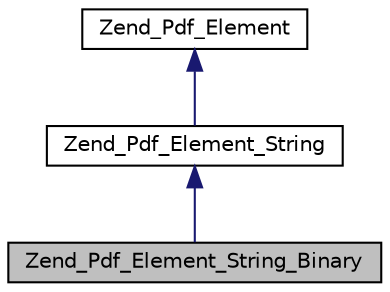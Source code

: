 digraph G
{
  edge [fontname="Helvetica",fontsize="10",labelfontname="Helvetica",labelfontsize="10"];
  node [fontname="Helvetica",fontsize="10",shape=record];
  Node1 [label="Zend_Pdf_Element_String_Binary",height=0.2,width=0.4,color="black", fillcolor="grey75", style="filled" fontcolor="black"];
  Node2 -> Node1 [dir="back",color="midnightblue",fontsize="10",style="solid",fontname="Helvetica"];
  Node2 [label="Zend_Pdf_Element_String",height=0.2,width=0.4,color="black", fillcolor="white", style="filled",URL="$class_zend___pdf___element___string.html"];
  Node3 -> Node2 [dir="back",color="midnightblue",fontsize="10",style="solid",fontname="Helvetica"];
  Node3 [label="Zend_Pdf_Element",height=0.2,width=0.4,color="black", fillcolor="white", style="filled",URL="$class_zend___pdf___element.html"];
}

